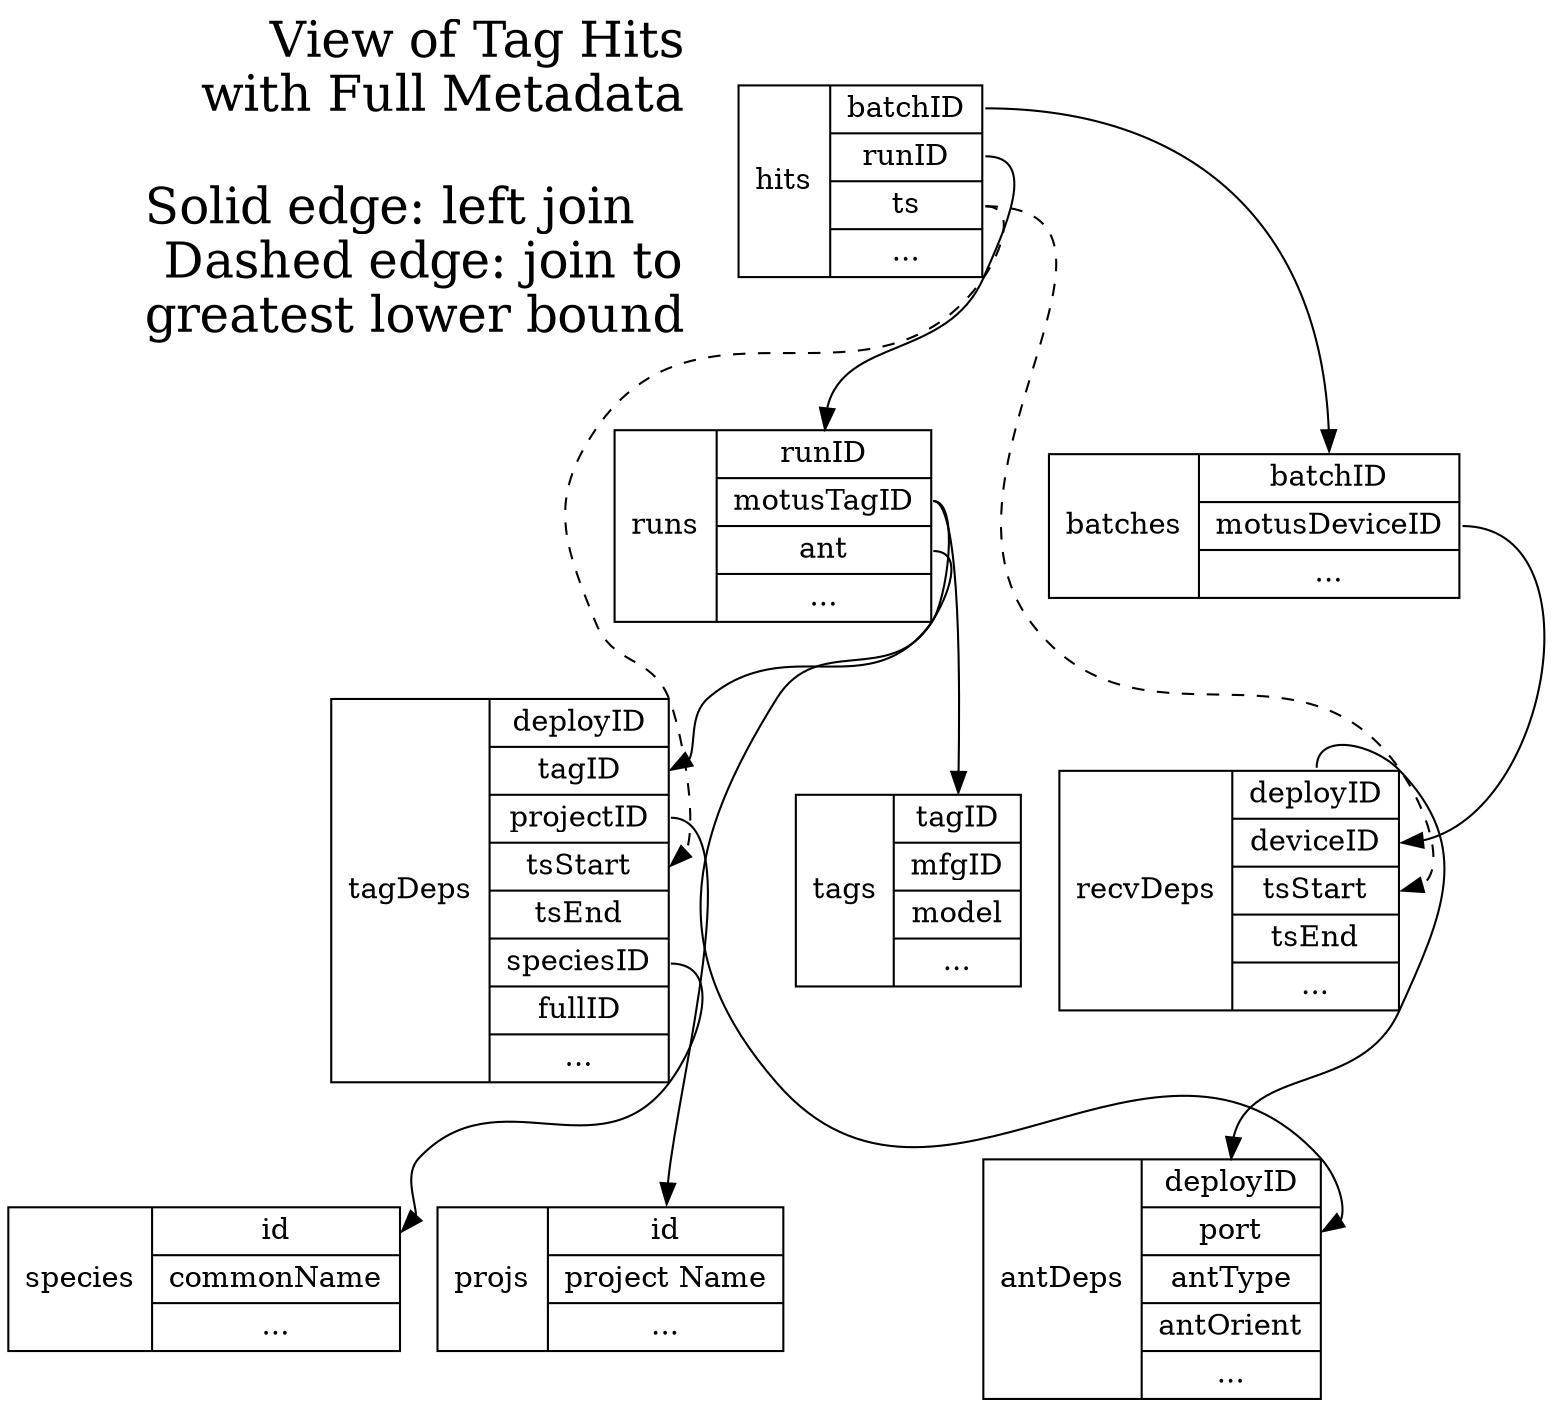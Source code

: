 digraph tags_join {
        title [label="View of Tag Hits\rwith Full Metadata\r\lSolid edge: left join\lDashed edge: join to\rgreatest lower bound", shape=none, fontsize=24];
        runs [shape=record,label="runs|{<runID>runID|<motusTagID>motusTagID|<ant>ant|...}"];
        batches [shape=record,label="batches|{<batchID>batchID|<motusDeviceID>motusDeviceID|...}"];
        hits [shape=record,label="hits|{<batchID>batchID|<runID>runID|<ts>ts|...}"];
        tags [shape=record,label="tags|{<tagID>tagID|mfgID|model|...}"];
        projs [shape=record,label="projs|{<id>id|project Name|...}"];
        tagDeps [shape=record,label="tagDeps|{<deployID> deployID|<tagID>tagID|<projectID>projectID|<tsStart>tsStart|<tsEnd> tsEnd|<speciesID> speciesID|<fullID>fullID|...}"];
        species [shape=record,label="species|{<id>id|commonName|...}"];
        recvDeps [shape=record,label="recvDeps|{<deployID>deployID | <deviceID> deviceID|<tsStart> tsStart|<tsEnd> tsEnd|...}"];
        antDeps [shape=record,label="antDeps|{<deployID>deployID |<port> port|<antType> antType|<antOrient> antOrient|...}"];
        hits:runID            -> runs:runID;
        hits:batchID          -> batches:batchID;
        runs:ant              -> antDeps:port;
        runs:motusTagID       -> tagDeps:tagID;
        runs:motusTagID       -> tags:tagID;
        hits:ts               -> tagDeps:tsStart[style="dashed"];
        hits:ts               -> recvDeps:tsStart[style="dashed"];
        batches:motusDeviceID -> recvDeps:deviceID;
        recvDeps:deployID     -> antDeps:deployID;
        tagDeps:speciesID     -> species:id;
        tagDeps:projectID     -> projs:id;
}
